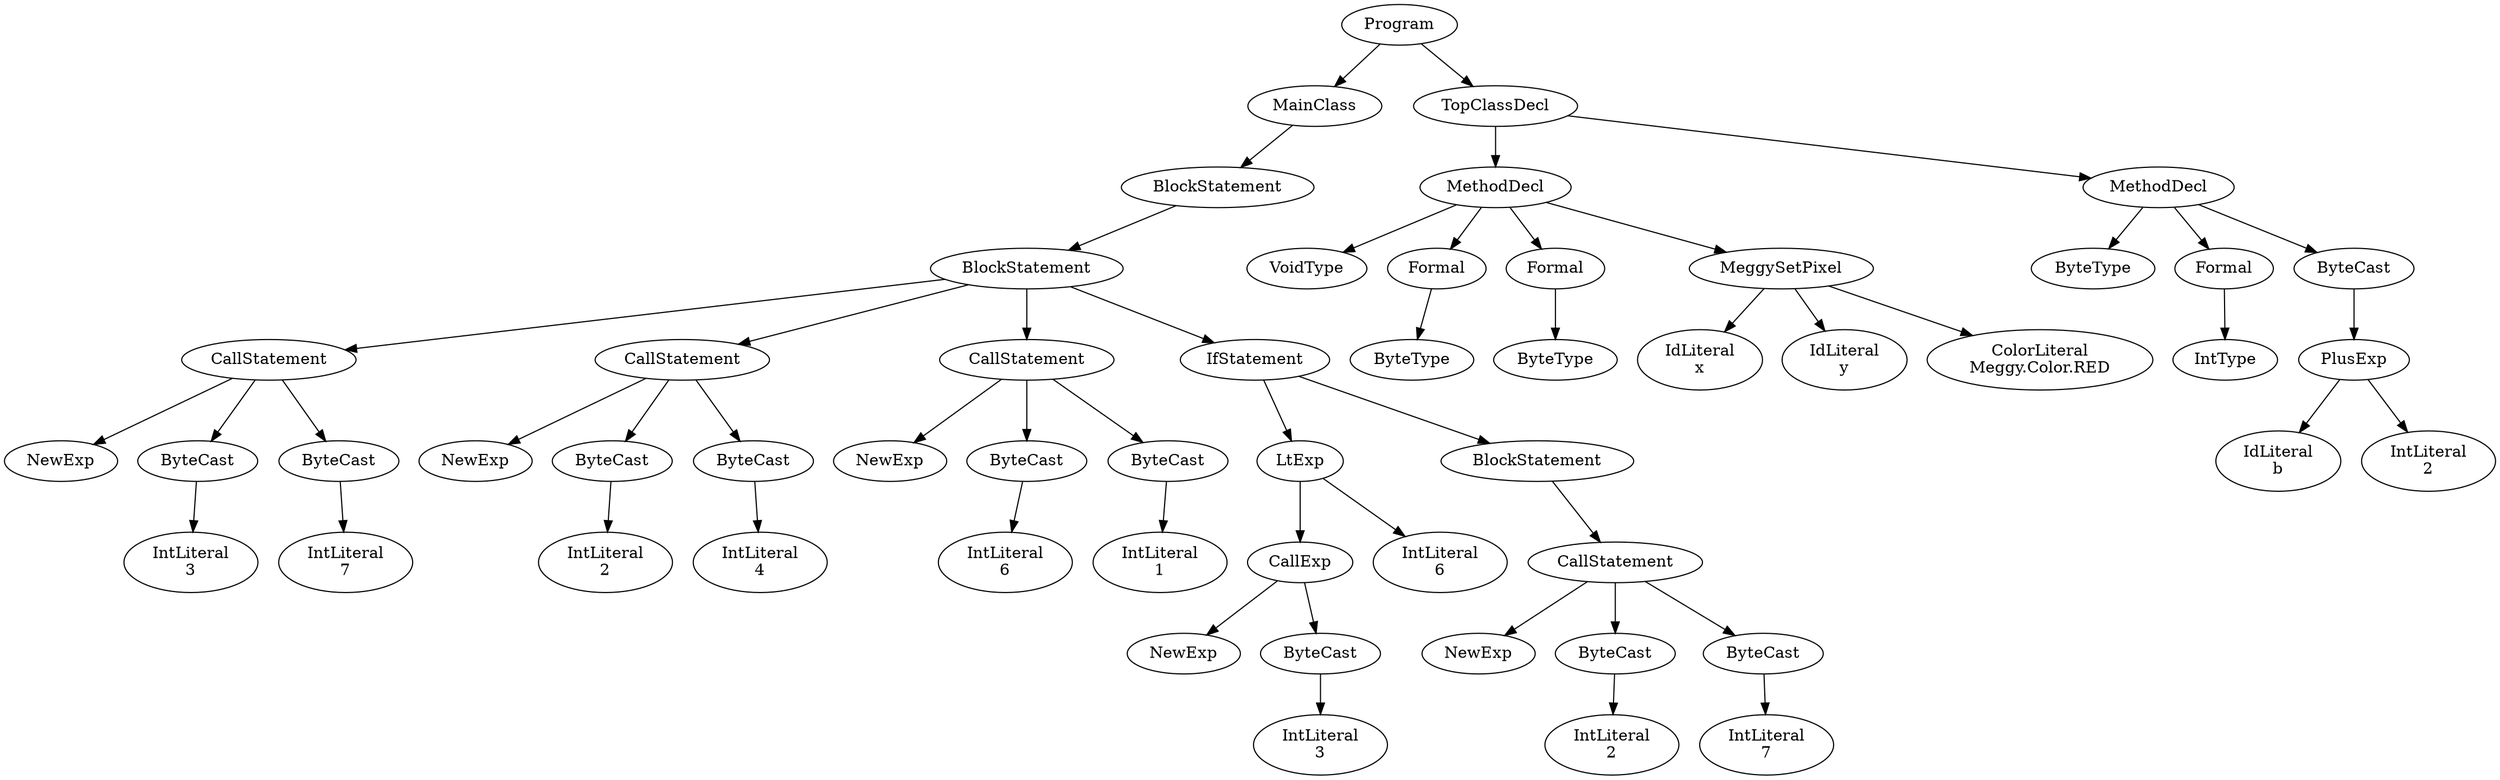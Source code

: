 digraph ASTGraph {
0 [ label="Program" ];
1 [ label="MainClass" ];
0 -> 1
2 [ label="BlockStatement" ];
1 -> 2
3 [ label="BlockStatement" ];
2 -> 3
4 [ label="CallStatement" ];
3 -> 4
5 [ label="NewExp" ];
4 -> 5
6 [ label="ByteCast" ];
4 -> 6
7 [ label="IntLiteral\n3" ];
6 -> 7
8 [ label="ByteCast" ];
4 -> 8
9 [ label="IntLiteral\n7" ];
8 -> 9
10 [ label="CallStatement" ];
3 -> 10
11 [ label="NewExp" ];
10 -> 11
12 [ label="ByteCast" ];
10 -> 12
13 [ label="IntLiteral\n2" ];
12 -> 13
14 [ label="ByteCast" ];
10 -> 14
15 [ label="IntLiteral\n4" ];
14 -> 15
16 [ label="CallStatement" ];
3 -> 16
17 [ label="NewExp" ];
16 -> 17
18 [ label="ByteCast" ];
16 -> 18
19 [ label="IntLiteral\n6" ];
18 -> 19
20 [ label="ByteCast" ];
16 -> 20
21 [ label="IntLiteral\n1" ];
20 -> 21
22 [ label="IfStatement" ];
3 -> 22
23 [ label="LtExp" ];
22 -> 23
24 [ label="CallExp" ];
23 -> 24
25 [ label="NewExp" ];
24 -> 25
26 [ label="ByteCast" ];
24 -> 26
27 [ label="IntLiteral\n3" ];
26 -> 27
28 [ label="IntLiteral\n6" ];
23 -> 28
29 [ label="BlockStatement" ];
22 -> 29
30 [ label="CallStatement" ];
29 -> 30
31 [ label="NewExp" ];
30 -> 31
32 [ label="ByteCast" ];
30 -> 32
33 [ label="IntLiteral\n2" ];
32 -> 33
34 [ label="ByteCast" ];
30 -> 34
35 [ label="IntLiteral\n7" ];
34 -> 35
36 [ label="TopClassDecl" ];
0 -> 36
37 [ label="MethodDecl" ];
36 -> 37
38 [ label="VoidType" ];
37 -> 38
39 [ label="Formal" ];
37 -> 39
40 [ label="ByteType" ];
39 -> 40
41 [ label="Formal" ];
37 -> 41
42 [ label="ByteType" ];
41 -> 42
43 [ label="MeggySetPixel" ];
37 -> 43
44 [ label="IdLiteral\nx" ];
43 -> 44
45 [ label="IdLiteral\ny" ];
43 -> 45
46 [ label="ColorLiteral\nMeggy.Color.RED" ];
43 -> 46
47 [ label="MethodDecl" ];
36 -> 47
48 [ label="ByteType" ];
47 -> 48
49 [ label="Formal" ];
47 -> 49
50 [ label="IntType" ];
49 -> 50
51 [ label="ByteCast" ];
47 -> 51
52 [ label="PlusExp" ];
51 -> 52
53 [ label="IdLiteral\nb" ];
52 -> 53
54 [ label="IntLiteral\n2" ];
52 -> 54
}
